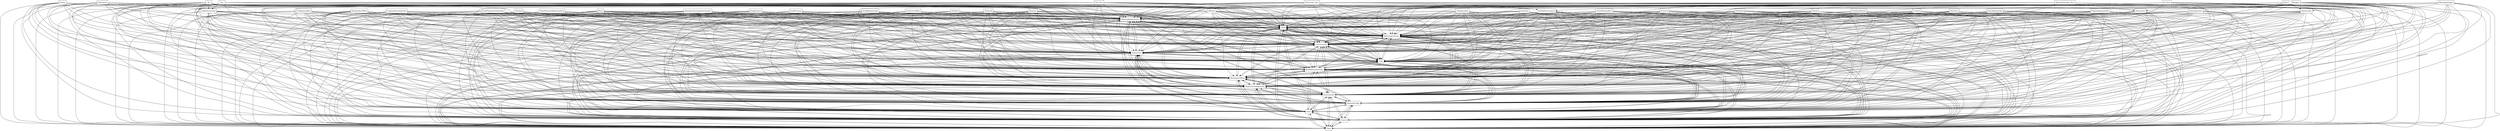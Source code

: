 digraph{
graph [rankdir=TB];
node [shape=box];
edge [arrowhead=normal];
0[label="Yes_Zero",]
1[label="Availablevotevalues",]
2[label="No_Zero",]
3[label="Meetingdisplaystatus",]
4[label="ZopeThreeactioninterface",]
5[label="Tasks",]
6[label="Starttime",]
7[label="Meetingmanager_Zero",]
8[label="Decided",]
9[label="Data",]
10[label="General",]
11[label="Votes",]
12[label="Voter",]
13[label="Taskcreator",]
14[label="Openannexesinseparatewindow",]
15[label="Decidedmeetings",]
16[label="Published",]
17[label="Assemblymembers",]
18[label="Categoryorder",]
19[label="Usegroupsascategories",]
20[label="MeetingConfig",]
21[label="Standardworkflow",]
22[label="Voteencoder",]
23[label="Defaultvotevalue",]
24[label="Displaymacro",]
25[label="Availablemeetings",]
26[label="InstitutionID",]
27[label="Archived",]
28[label="Yes",]
29[label="Attheend",]
30[label="Proposinggrouporder",]
31[label="Archiveworkflow",]
32[label="Created",]
33[label="Manager",]
34[label="Iteminsertionalgorithm",]
35[label="Itemduplication",]
36[label="Meetingworkflow",]
37[label="Place",]
38[label="Owner",]
39[label="Emailnotification",]
40[label="Myitems",]
41[label="Closed",]
42[label="Abstention",]
43[label="Collegeworkflow",]
44[label="Enablevoting",]
45[label="Abstention_Zero",]
46[label="Workflowandsecurity",]
47[label="No",]
48[label="Title",]
49[label="Defaultview",]
50[label="Attendees",]
51[label="ZopeThreeconditioninterfave",]
52[label="Userinterface",]
53[label="Allitems",]
54[label="Meetingmanager",]
55[label="Endtime",]
56[label="Meetingattributes",]
0->1[label="",]
0->3[label="",]
0->5[label="",]
0->9[label="",]
0->10[label="",]
0->11[label="",]
0->20[label="",]
0->26[label="",]
0->34[label="",]
0->36[label="",]
0->46[label="",]
0->48[label="",]
0->49[label="",]
0->52[label="",]
0->56[label="",]
1->3[label="",]
1->5[label="",]
1->9[label="",]
1->10[label="",]
1->11[label="",]
1->20[label="",]
1->26[label="",]
1->34[label="",]
1->36[label="",]
1->46[label="",]
1->48[label="",]
1->49[label="",]
1->52[label="",]
1->56[label="",]
2->1[label="",]
2->3[label="",]
2->5[label="",]
2->9[label="",]
2->10[label="",]
2->11[label="",]
2->20[label="",]
2->26[label="",]
2->34[label="",]
2->36[label="",]
2->46[label="",]
2->48[label="",]
2->49[label="",]
2->52[label="",]
2->56[label="",]
3->5[label="",]
3->9[label="",]
3->10[label="",]
3->11[label="",]
3->20[label="",]
3->26[label="",]
3->34[label="",]
3->36[label="",]
3->46[label="",]
3->48[label="",]
3->49[label="",]
3->52[label="",]
3->56[label="",]
4->3[label="",]
4->5[label="",]
4->9[label="",]
4->10[label="",]
4->11[label="",]
4->20[label="",]
4->26[label="",]
4->34[label="",]
4->36[label="",]
4->46[label="",]
4->48[label="",]
4->49[label="",]
4->52[label="",]
4->56[label="",]
5->3[label="",]
5->9[label="",]
5->10[label="",]
5->11[label="",]
5->20[label="",]
5->26[label="",]
5->34[label="",]
5->36[label="",]
5->46[label="",]
5->48[label="",]
5->49[label="",]
5->52[label="",]
5->56[label="",]
6->3[label="",]
6->5[label="",]
6->9[label="",]
6->10[label="",]
6->11[label="",]
6->20[label="",]
6->26[label="",]
6->34[label="",]
6->36[label="",]
6->46[label="",]
6->48[label="",]
6->49[label="",]
6->52[label="",]
6->56[label="",]
7->3[label="",]
7->5[label="",]
7->9[label="",]
7->10[label="",]
7->11[label="",]
7->13[label="",]
7->20[label="",]
7->26[label="",]
7->34[label="",]
7->36[label="",]
7->46[label="",]
7->48[label="",]
7->49[label="",]
7->52[label="",]
7->56[label="",]
8->3[label="",]
8->5[label="",]
8->9[label="",]
8->10[label="",]
8->11[label="",]
8->20[label="",]
8->26[label="",]
8->34[label="",]
8->36[label="",]
8->46[label="",]
8->48[label="",]
8->49[label="",]
8->52[label="",]
8->56[label="",]
9->3[label="",]
9->5[label="",]
9->10[label="",]
9->11[label="",]
9->20[label="",]
9->26[label="",]
9->34[label="",]
9->36[label="",]
9->46[label="",]
9->48[label="",]
9->49[label="",]
9->52[label="",]
9->56[label="",]
10->3[label="",]
10->5[label="",]
10->9[label="",]
10->11[label="",]
10->20[label="",]
10->26[label="",]
10->34[label="",]
10->36[label="",]
10->46[label="",]
10->48[label="",]
10->49[label="",]
10->52[label="",]
10->56[label="",]
11->3[label="",]
11->5[label="",]
11->9[label="",]
11->10[label="",]
11->20[label="",]
11->26[label="",]
11->34[label="",]
11->36[label="",]
11->46[label="",]
11->48[label="",]
11->49[label="",]
11->52[label="",]
11->56[label="",]
12->3[label="",]
12->5[label="",]
12->9[label="",]
12->10[label="",]
12->11[label="",]
12->20[label="",]
12->22[label="",]
12->26[label="",]
12->34[label="",]
12->36[label="",]
12->46[label="",]
12->48[label="",]
12->49[label="",]
12->52[label="",]
12->56[label="",]
13->3[label="",]
13->5[label="",]
13->9[label="",]
13->10[label="",]
13->11[label="",]
13->20[label="",]
13->26[label="",]
13->34[label="",]
13->36[label="",]
13->46[label="",]
13->48[label="",]
13->49[label="",]
13->52[label="",]
13->56[label="",]
14->3[label="",]
14->5[label="",]
14->9[label="",]
14->10[label="",]
14->11[label="",]
14->20[label="",]
14->26[label="",]
14->34[label="",]
14->36[label="",]
14->46[label="",]
14->48[label="",]
14->49[label="",]
14->52[label="",]
14->56[label="",]
15->3[label="",]
15->5[label="",]
15->9[label="",]
15->10[label="",]
15->11[label="",]
15->20[label="",]
15->26[label="",]
15->34[label="",]
15->36[label="",]
15->46[label="",]
15->48[label="",]
15->49[label="",]
15->52[label="",]
15->56[label="",]
16->3[label="",]
16->5[label="",]
16->9[label="",]
16->10[label="",]
16->11[label="",]
16->20[label="",]
16->26[label="",]
16->34[label="",]
16->36[label="",]
16->46[label="",]
16->48[label="",]
16->49[label="",]
16->52[label="",]
16->56[label="",]
17->3[label="",]
17->5[label="",]
17->9[label="",]
17->10[label="",]
17->11[label="",]
17->20[label="",]
17->26[label="",]
17->34[label="",]
17->36[label="",]
17->46[label="",]
17->48[label="",]
17->49[label="",]
17->52[label="",]
17->56[label="",]
18->3[label="",]
18->5[label="",]
18->9[label="",]
18->10[label="",]
18->11[label="",]
18->20[label="",]
18->26[label="",]
18->34[label="",]
18->36[label="",]
18->46[label="",]
18->48[label="",]
18->49[label="",]
18->52[label="",]
18->56[label="",]
19->3[label="",]
19->5[label="",]
19->9[label="",]
19->10[label="",]
19->11[label="",]
19->20[label="",]
19->26[label="",]
19->34[label="",]
19->36[label="",]
19->46[label="",]
19->48[label="",]
19->49[label="",]
19->52[label="",]
19->56[label="",]
20->3[label="",]
20->5[label="",]
20->9[label="",]
20->10[label="",]
20->11[label="",]
20->26[label="",]
20->34[label="",]
20->36[label="",]
20->46[label="",]
20->48[label="",]
20->49[label="",]
20->52[label="",]
20->56[label="",]
21->3[label="",]
21->5[label="",]
21->9[label="",]
21->10[label="",]
21->11[label="",]
21->20[label="",]
21->26[label="",]
21->34[label="",]
21->36[label="",]
21->46[label="",]
21->48[label="",]
21->49[label="",]
21->52[label="",]
21->56[label="",]
22->3[label="",]
22->5[label="",]
22->9[label="",]
22->10[label="",]
22->11[label="",]
22->20[label="",]
22->26[label="",]
22->34[label="",]
22->36[label="",]
22->46[label="",]
22->48[label="",]
22->49[label="",]
22->52[label="",]
22->56[label="",]
23->3[label="",]
23->5[label="",]
23->9[label="",]
23->10[label="",]
23->11[label="",]
23->20[label="",]
23->26[label="",]
23->34[label="",]
23->36[label="",]
23->46[label="",]
23->48[label="",]
23->49[label="",]
23->52[label="",]
23->56[label="",]
24->3[label="",]
24->5[label="",]
24->9[label="",]
24->10[label="",]
24->11[label="",]
24->20[label="",]
24->26[label="",]
24->34[label="",]
24->36[label="",]
24->46[label="",]
24->48[label="",]
24->49[label="",]
24->52[label="",]
24->56[label="",]
25->3[label="",]
25->5[label="",]
25->9[label="",]
25->10[label="",]
25->11[label="",]
25->20[label="",]
25->26[label="",]
25->34[label="",]
25->36[label="",]
25->46[label="",]
25->48[label="",]
25->49[label="",]
25->52[label="",]
25->56[label="",]
26->3[label="",]
26->5[label="",]
26->9[label="",]
26->10[label="",]
26->11[label="",]
26->20[label="",]
26->34[label="",]
26->36[label="",]
26->46[label="",]
26->48[label="",]
26->49[label="",]
26->52[label="",]
26->56[label="",]
27->3[label="",]
27->5[label="",]
27->9[label="",]
27->10[label="",]
27->11[label="",]
27->20[label="",]
27->26[label="",]
27->34[label="",]
27->36[label="",]
27->46[label="",]
27->48[label="",]
27->49[label="",]
27->52[label="",]
27->56[label="",]
28->3[label="",]
28->5[label="",]
28->9[label="",]
28->10[label="",]
28->11[label="",]
28->20[label="",]
28->23[label="",]
28->26[label="",]
28->34[label="",]
28->36[label="",]
28->46[label="",]
28->48[label="",]
28->49[label="",]
28->52[label="",]
28->56[label="",]
29->3[label="",]
29->5[label="",]
29->9[label="",]
29->10[label="",]
29->11[label="",]
29->20[label="",]
29->26[label="",]
29->34[label="",]
29->36[label="",]
29->46[label="",]
29->48[label="",]
29->49[label="",]
29->52[label="",]
29->56[label="",]
30->3[label="",]
30->5[label="",]
30->9[label="",]
30->10[label="",]
30->11[label="",]
30->20[label="",]
30->26[label="",]
30->34[label="",]
30->36[label="",]
30->46[label="",]
30->48[label="",]
30->49[label="",]
30->52[label="",]
30->56[label="",]
31->3[label="",]
31->5[label="",]
31->9[label="",]
31->10[label="",]
31->11[label="",]
31->20[label="",]
31->26[label="",]
31->34[label="",]
31->36[label="",]
31->46[label="",]
31->48[label="",]
31->49[label="",]
31->52[label="",]
31->56[label="",]
32->3[label="",]
32->5[label="",]
32->9[label="",]
32->10[label="",]
32->11[label="",]
32->20[label="",]
32->26[label="",]
32->34[label="",]
32->36[label="",]
32->46[label="",]
32->48[label="",]
32->49[label="",]
32->52[label="",]
32->56[label="",]
33->3[label="",]
33->5[label="",]
33->9[label="",]
33->10[label="",]
33->11[label="",]
33->13[label="",]
33->20[label="",]
33->26[label="",]
33->34[label="",]
33->36[label="",]
33->46[label="",]
33->48[label="",]
33->49[label="",]
33->52[label="",]
33->56[label="",]
34->3[label="",]
34->5[label="",]
34->9[label="",]
34->10[label="",]
34->11[label="",]
34->20[label="",]
34->26[label="",]
34->36[label="",]
34->46[label="",]
34->48[label="",]
34->49[label="",]
34->52[label="",]
34->56[label="",]
35->3[label="",]
35->5[label="",]
35->9[label="",]
35->10[label="",]
35->11[label="",]
35->20[label="",]
35->26[label="",]
35->34[label="",]
35->36[label="",]
35->46[label="",]
35->48[label="",]
35->49[label="",]
35->52[label="",]
35->56[label="",]
36->3[label="",]
36->5[label="",]
36->9[label="",]
36->10[label="",]
36->11[label="",]
36->20[label="",]
36->26[label="",]
36->34[label="",]
36->46[label="",]
36->48[label="",]
36->49[label="",]
36->52[label="",]
36->56[label="",]
37->3[label="",]
37->5[label="",]
37->9[label="",]
37->10[label="",]
37->11[label="",]
37->20[label="",]
37->26[label="",]
37->34[label="",]
37->36[label="",]
37->46[label="",]
37->48[label="",]
37->49[label="",]
37->52[label="",]
37->56[label="",]
38->3[label="",]
38->5[label="",]
38->9[label="",]
38->10[label="",]
38->11[label="",]
38->13[label="",]
38->20[label="",]
38->26[label="",]
38->34[label="",]
38->36[label="",]
38->46[label="",]
38->48[label="",]
38->49[label="",]
38->52[label="",]
38->56[label="",]
39->3[label="",]
39->5[label="",]
39->9[label="",]
39->10[label="",]
39->11[label="",]
39->20[label="",]
39->26[label="",]
39->34[label="",]
39->36[label="",]
39->46[label="",]
39->48[label="",]
39->49[label="",]
39->52[label="",]
39->56[label="",]
40->3[label="",]
40->5[label="",]
40->9[label="",]
40->10[label="",]
40->11[label="",]
40->20[label="",]
40->26[label="",]
40->34[label="",]
40->36[label="",]
40->46[label="",]
40->48[label="",]
40->49[label="",]
40->52[label="",]
40->56[label="",]
41->3[label="",]
41->5[label="",]
41->9[label="",]
41->10[label="",]
41->11[label="",]
41->20[label="",]
41->26[label="",]
41->34[label="",]
41->36[label="",]
41->46[label="",]
41->48[label="",]
41->49[label="",]
41->52[label="",]
41->56[label="",]
42->3[label="",]
42->5[label="",]
42->9[label="",]
42->10[label="",]
42->11[label="",]
42->20[label="",]
42->23[label="",]
42->26[label="",]
42->34[label="",]
42->36[label="",]
42->46[label="",]
42->48[label="",]
42->49[label="",]
42->52[label="",]
42->56[label="",]
43->3[label="",]
43->5[label="",]
43->9[label="",]
43->10[label="",]
43->11[label="",]
43->20[label="",]
43->26[label="",]
43->34[label="",]
43->36[label="",]
43->46[label="",]
43->48[label="",]
43->49[label="",]
43->52[label="",]
43->56[label="",]
44->3[label="",]
44->5[label="",]
44->9[label="",]
44->10[label="",]
44->11[label="",]
44->20[label="",]
44->26[label="",]
44->34[label="",]
44->36[label="",]
44->46[label="",]
44->48[label="",]
44->49[label="",]
44->52[label="",]
44->56[label="",]
45->1[label="",]
45->3[label="",]
45->5[label="",]
45->9[label="",]
45->10[label="",]
45->11[label="",]
45->20[label="",]
45->26[label="",]
45->34[label="",]
45->36[label="",]
45->46[label="",]
45->48[label="",]
45->49[label="",]
45->52[label="",]
45->56[label="",]
46->3[label="",]
46->5[label="",]
46->9[label="",]
46->10[label="",]
46->11[label="",]
46->20[label="",]
46->26[label="",]
46->34[label="",]
46->36[label="",]
46->48[label="",]
46->49[label="",]
46->52[label="",]
46->56[label="",]
47->3[label="",]
47->5[label="",]
47->9[label="",]
47->10[label="",]
47->11[label="",]
47->20[label="",]
47->23[label="",]
47->26[label="",]
47->34[label="",]
47->36[label="",]
47->46[label="",]
47->48[label="",]
47->49[label="",]
47->52[label="",]
47->56[label="",]
48->3[label="",]
48->5[label="",]
48->9[label="",]
48->10[label="",]
48->11[label="",]
48->20[label="",]
48->26[label="",]
48->34[label="",]
48->36[label="",]
48->46[label="",]
48->49[label="",]
48->52[label="",]
48->56[label="",]
49->3[label="",]
49->5[label="",]
49->9[label="",]
49->10[label="",]
49->11[label="",]
49->20[label="",]
49->26[label="",]
49->34[label="",]
49->36[label="",]
49->46[label="",]
49->48[label="",]
49->52[label="",]
49->56[label="",]
50->3[label="",]
50->5[label="",]
50->9[label="",]
50->10[label="",]
50->11[label="",]
50->20[label="",]
50->26[label="",]
50->34[label="",]
50->36[label="",]
50->46[label="",]
50->48[label="",]
50->49[label="",]
50->52[label="",]
50->56[label="",]
51->3[label="",]
51->5[label="",]
51->9[label="",]
51->10[label="",]
51->11[label="",]
51->20[label="",]
51->26[label="",]
51->34[label="",]
51->36[label="",]
51->46[label="",]
51->48[label="",]
51->49[label="",]
51->52[label="",]
51->56[label="",]
52->3[label="",]
52->5[label="",]
52->9[label="",]
52->10[label="",]
52->11[label="",]
52->20[label="",]
52->26[label="",]
52->34[label="",]
52->36[label="",]
52->46[label="",]
52->48[label="",]
52->49[label="",]
52->56[label="",]
53->3[label="",]
53->5[label="",]
53->9[label="",]
53->10[label="",]
53->11[label="",]
53->20[label="",]
53->26[label="",]
53->34[label="",]
53->36[label="",]
53->46[label="",]
53->48[label="",]
53->49[label="",]
53->52[label="",]
53->56[label="",]
54->3[label="",]
54->5[label="",]
54->9[label="",]
54->10[label="",]
54->11[label="",]
54->20[label="",]
54->22[label="",]
54->26[label="",]
54->34[label="",]
54->36[label="",]
54->46[label="",]
54->48[label="",]
54->49[label="",]
54->52[label="",]
54->56[label="",]
55->3[label="",]
55->5[label="",]
55->9[label="",]
55->10[label="",]
55->11[label="",]
55->20[label="",]
55->26[label="",]
55->34[label="",]
55->36[label="",]
55->46[label="",]
55->48[label="",]
55->49[label="",]
55->52[label="",]
55->56[label="",]
56->3[label="",]
56->5[label="",]
56->9[label="",]
56->10[label="",]
56->11[label="",]
56->20[label="",]
56->26[label="",]
56->34[label="",]
56->36[label="",]
56->46[label="",]
56->48[label="",]
56->49[label="",]
56->52[label="",]
}
